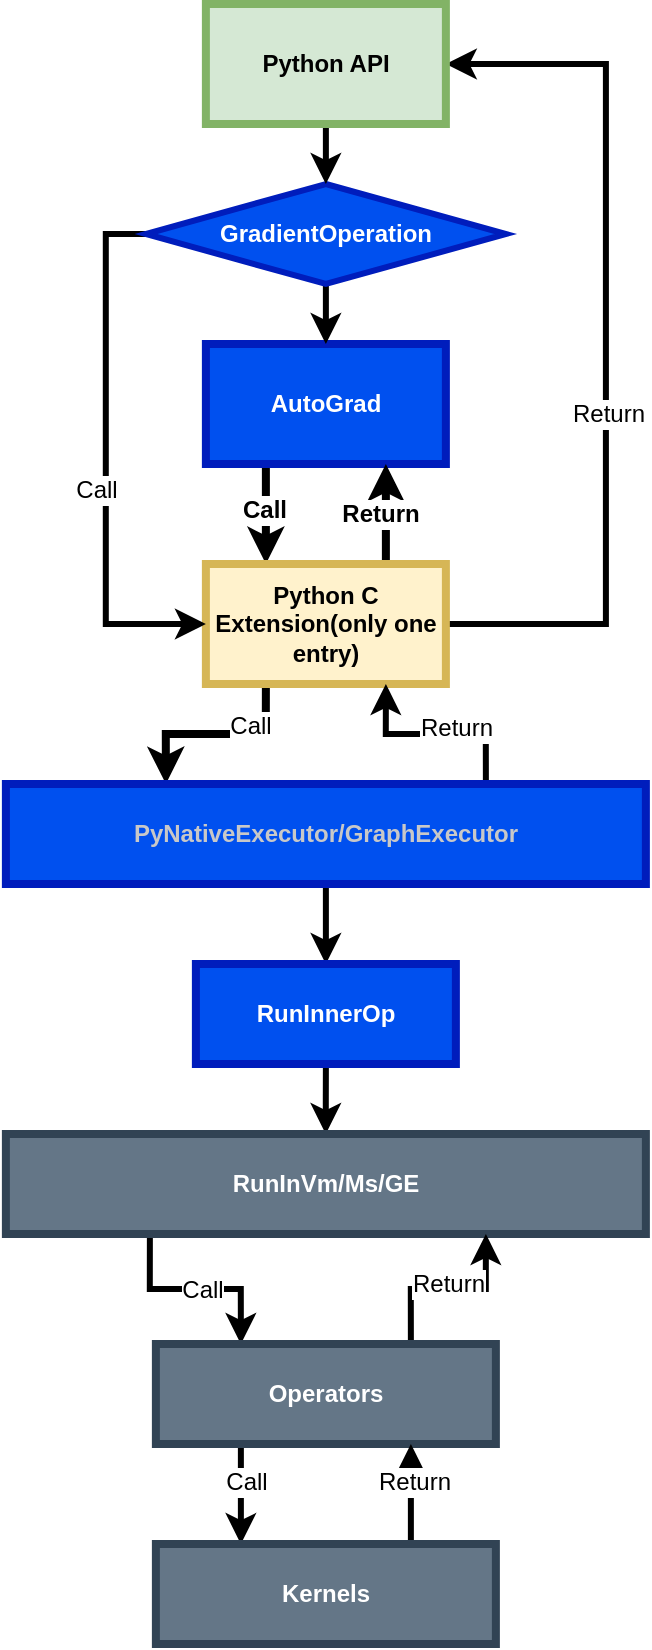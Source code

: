 <mxfile version="16.4.5" type="github">
  <diagram id="rxztjqR3LpweEYZtZRh8" name="Page-1">
    <mxGraphModel dx="366" dy="1869" grid="1" gridSize="10" guides="1" tooltips="1" connect="1" arrows="1" fold="1" page="1" pageScale="1" pageWidth="850" pageHeight="1100" math="0" shadow="0">
      <root>
        <mxCell id="0" />
        <mxCell id="1" parent="0" />
        <mxCell id="b48FbNJ8Cv-z1nVkBu73-1" style="edgeStyle=orthogonalEdgeStyle;rounded=0;orthogonalLoop=1;jettySize=auto;html=1;exitX=0.25;exitY=1;exitDx=0;exitDy=0;entryX=0.25;entryY=0;entryDx=0;entryDy=0;fontSize=12;fontStyle=1;strokeWidth=4;" edge="1" parent="1" source="b48FbNJ8Cv-z1nVkBu73-3" target="b48FbNJ8Cv-z1nVkBu73-10">
          <mxGeometry relative="1" as="geometry" />
        </mxCell>
        <mxCell id="b48FbNJ8Cv-z1nVkBu73-2" value="Call" style="edgeLabel;html=1;align=center;verticalAlign=middle;resizable=0;points=[];fontSize=12;fontStyle=1" vertex="1" connectable="0" parent="b48FbNJ8Cv-z1nVkBu73-1">
          <mxGeometry x="-0.08" y="-1" relative="1" as="geometry">
            <mxPoint as="offset" />
          </mxGeometry>
        </mxCell>
        <mxCell id="b48FbNJ8Cv-z1nVkBu73-3" value="AutoGrad" style="rounded=0;whiteSpace=wrap;html=1;fontSize=12;fontStyle=1;strokeWidth=4;fillColor=#0050ef;strokeColor=#001DBC;fontColor=#ffffff;" vertex="1" parent="1">
          <mxGeometry x="2409.94" y="130" width="120" height="60" as="geometry" />
        </mxCell>
        <mxCell id="b48FbNJ8Cv-z1nVkBu73-4" style="edgeStyle=orthogonalEdgeStyle;rounded=0;orthogonalLoop=1;jettySize=auto;html=1;exitX=0.25;exitY=1;exitDx=0;exitDy=0;fontSize=12;fontStyle=1;strokeWidth=4;entryX=0.25;entryY=0;entryDx=0;entryDy=0;" edge="1" parent="1" source="b48FbNJ8Cv-z1nVkBu73-10" target="b48FbNJ8Cv-z1nVkBu73-14">
          <mxGeometry relative="1" as="geometry" />
        </mxCell>
        <mxCell id="b48FbNJ8Cv-z1nVkBu73-5" value="Call" style="edgeLabel;html=1;align=center;verticalAlign=middle;resizable=0;points=[];fontSize=12;" vertex="1" connectable="0" parent="b48FbNJ8Cv-z1nVkBu73-4">
          <mxGeometry x="-0.34" y="-4" relative="1" as="geometry">
            <mxPoint as="offset" />
          </mxGeometry>
        </mxCell>
        <mxCell id="b48FbNJ8Cv-z1nVkBu73-6" style="edgeStyle=orthogonalEdgeStyle;rounded=0;orthogonalLoop=1;jettySize=auto;html=1;exitX=0.75;exitY=0;exitDx=0;exitDy=0;entryX=0.75;entryY=1;entryDx=0;entryDy=0;fontSize=12;fontStyle=1;strokeWidth=4;" edge="1" parent="1" source="b48FbNJ8Cv-z1nVkBu73-10" target="b48FbNJ8Cv-z1nVkBu73-3">
          <mxGeometry relative="1" as="geometry" />
        </mxCell>
        <mxCell id="b48FbNJ8Cv-z1nVkBu73-7" value="Return" style="edgeLabel;html=1;align=center;verticalAlign=middle;resizable=0;points=[];fontSize=12;fontStyle=1" vertex="1" connectable="0" parent="b48FbNJ8Cv-z1nVkBu73-6">
          <mxGeometry y="3" relative="1" as="geometry">
            <mxPoint as="offset" />
          </mxGeometry>
        </mxCell>
        <mxCell id="b48FbNJ8Cv-z1nVkBu73-8" style="edgeStyle=orthogonalEdgeStyle;rounded=0;orthogonalLoop=1;jettySize=auto;html=1;exitX=1;exitY=0.5;exitDx=0;exitDy=0;entryX=1;entryY=0.5;entryDx=0;entryDy=0;fontSize=12;strokeWidth=3;" edge="1" parent="1" source="b48FbNJ8Cv-z1nVkBu73-10" target="b48FbNJ8Cv-z1nVkBu73-20">
          <mxGeometry relative="1" as="geometry">
            <Array as="points">
              <mxPoint x="2609.94" y="270" />
              <mxPoint x="2609.94" y="-10" />
            </Array>
          </mxGeometry>
        </mxCell>
        <mxCell id="b48FbNJ8Cv-z1nVkBu73-9" value="Return" style="edgeLabel;html=1;align=center;verticalAlign=middle;resizable=0;points=[];fontSize=12;" vertex="1" connectable="0" parent="b48FbNJ8Cv-z1nVkBu73-8">
          <mxGeometry x="-0.159" y="-1" relative="1" as="geometry">
            <mxPoint as="offset" />
          </mxGeometry>
        </mxCell>
        <mxCell id="b48FbNJ8Cv-z1nVkBu73-10" value="Python C Extension(only one entry)" style="rounded=0;whiteSpace=wrap;html=1;fontSize=12;fontStyle=1;strokeWidth=4;fillColor=#fff2cc;strokeColor=#d6b656;" vertex="1" parent="1">
          <mxGeometry x="2409.94" y="240" width="120" height="60" as="geometry" />
        </mxCell>
        <mxCell id="b48FbNJ8Cv-z1nVkBu73-11" style="edgeStyle=orthogonalEdgeStyle;rounded=0;orthogonalLoop=1;jettySize=auto;html=1;exitX=0.5;exitY=1;exitDx=0;exitDy=0;entryX=0.5;entryY=0;entryDx=0;entryDy=0;fontSize=12;strokeWidth=3;" edge="1" parent="1" source="b48FbNJ8Cv-z1nVkBu73-14" target="b48FbNJ8Cv-z1nVkBu73-22">
          <mxGeometry relative="1" as="geometry" />
        </mxCell>
        <mxCell id="b48FbNJ8Cv-z1nVkBu73-12" style="edgeStyle=orthogonalEdgeStyle;rounded=0;orthogonalLoop=1;jettySize=auto;html=1;exitX=0.75;exitY=0;exitDx=0;exitDy=0;entryX=0.75;entryY=1;entryDx=0;entryDy=0;fontSize=12;strokeWidth=3;" edge="1" parent="1" source="b48FbNJ8Cv-z1nVkBu73-14" target="b48FbNJ8Cv-z1nVkBu73-10">
          <mxGeometry relative="1" as="geometry" />
        </mxCell>
        <mxCell id="b48FbNJ8Cv-z1nVkBu73-13" value="Return" style="edgeLabel;html=1;align=center;verticalAlign=middle;resizable=0;points=[];fontSize=12;" vertex="1" connectable="0" parent="b48FbNJ8Cv-z1nVkBu73-12">
          <mxGeometry x="-0.2" y="-3" relative="1" as="geometry">
            <mxPoint as="offset" />
          </mxGeometry>
        </mxCell>
        <mxCell id="b48FbNJ8Cv-z1nVkBu73-14" value="&lt;font color=&quot;#c8c8c8&quot;&gt;PyNativeExecutor/GraphExecutor&lt;/font&gt;" style="rounded=0;whiteSpace=wrap;html=1;fontSize=12;fontStyle=1;strokeWidth=4;fillColor=#0050ef;fontColor=#ffffff;strokeColor=#001DBC;" vertex="1" parent="1">
          <mxGeometry x="2309.94" y="350" width="320" height="50" as="geometry" />
        </mxCell>
        <mxCell id="b48FbNJ8Cv-z1nVkBu73-15" style="edgeStyle=orthogonalEdgeStyle;rounded=0;orthogonalLoop=1;jettySize=auto;html=1;exitX=0.5;exitY=1;exitDx=0;exitDy=0;entryX=0.5;entryY=0;entryDx=0;entryDy=0;fontSize=12;strokeWidth=3;" edge="1" parent="1" source="b48FbNJ8Cv-z1nVkBu73-18" target="b48FbNJ8Cv-z1nVkBu73-3">
          <mxGeometry relative="1" as="geometry" />
        </mxCell>
        <mxCell id="b48FbNJ8Cv-z1nVkBu73-16" style="edgeStyle=orthogonalEdgeStyle;rounded=0;orthogonalLoop=1;jettySize=auto;html=1;exitX=0;exitY=0.5;exitDx=0;exitDy=0;entryX=0;entryY=0.5;entryDx=0;entryDy=0;fontSize=12;strokeWidth=3;" edge="1" parent="1" source="b48FbNJ8Cv-z1nVkBu73-18" target="b48FbNJ8Cv-z1nVkBu73-10">
          <mxGeometry relative="1" as="geometry" />
        </mxCell>
        <mxCell id="b48FbNJ8Cv-z1nVkBu73-17" value="Call" style="edgeLabel;html=1;align=center;verticalAlign=middle;resizable=0;points=[];fontSize=12;" vertex="1" connectable="0" parent="b48FbNJ8Cv-z1nVkBu73-16">
          <mxGeometry x="0.117" y="-5" relative="1" as="geometry">
            <mxPoint as="offset" />
          </mxGeometry>
        </mxCell>
        <mxCell id="b48FbNJ8Cv-z1nVkBu73-18" value="GradientOperation" style="rhombus;whiteSpace=wrap;html=1;fontSize=12;fontStyle=1;strokeWidth=3;fillColor=#0050ef;fontColor=#ffffff;strokeColor=#001DBC;" vertex="1" parent="1">
          <mxGeometry x="2379.94" y="50" width="180" height="50" as="geometry" />
        </mxCell>
        <mxCell id="b48FbNJ8Cv-z1nVkBu73-19" style="edgeStyle=orthogonalEdgeStyle;rounded=0;orthogonalLoop=1;jettySize=auto;html=1;exitX=0.5;exitY=1;exitDx=0;exitDy=0;entryX=0.5;entryY=0;entryDx=0;entryDy=0;fontSize=12;strokeWidth=3;" edge="1" parent="1" source="b48FbNJ8Cv-z1nVkBu73-20" target="b48FbNJ8Cv-z1nVkBu73-18">
          <mxGeometry relative="1" as="geometry" />
        </mxCell>
        <mxCell id="b48FbNJ8Cv-z1nVkBu73-20" value="Python API" style="rounded=0;whiteSpace=wrap;html=1;fontSize=12;fontStyle=1;strokeWidth=4;fillColor=#d5e8d4;strokeColor=#82b366;" vertex="1" parent="1">
          <mxGeometry x="2409.94" y="-40" width="120" height="60" as="geometry" />
        </mxCell>
        <mxCell id="b48FbNJ8Cv-z1nVkBu73-21" style="edgeStyle=orthogonalEdgeStyle;rounded=0;orthogonalLoop=1;jettySize=auto;html=1;exitX=0.5;exitY=1;exitDx=0;exitDy=0;fontSize=12;strokeWidth=3;" edge="1" parent="1" source="b48FbNJ8Cv-z1nVkBu73-22" target="b48FbNJ8Cv-z1nVkBu73-25">
          <mxGeometry relative="1" as="geometry" />
        </mxCell>
        <mxCell id="b48FbNJ8Cv-z1nVkBu73-22" value="RunInnerOp" style="rounded=0;whiteSpace=wrap;html=1;fontSize=12;fontStyle=1;strokeWidth=4;fillColor=#0050ef;fontColor=#ffffff;strokeColor=#001DBC;" vertex="1" parent="1">
          <mxGeometry x="2404.94" y="440" width="130" height="50" as="geometry" />
        </mxCell>
        <mxCell id="b48FbNJ8Cv-z1nVkBu73-23" style="edgeStyle=orthogonalEdgeStyle;rounded=0;orthogonalLoop=1;jettySize=auto;html=1;exitX=0.225;exitY=0.98;exitDx=0;exitDy=0;entryX=0.25;entryY=0;entryDx=0;entryDy=0;fontSize=12;strokeWidth=3;exitPerimeter=0;" edge="1" parent="1" source="b48FbNJ8Cv-z1nVkBu73-25" target="b48FbNJ8Cv-z1nVkBu73-30">
          <mxGeometry relative="1" as="geometry" />
        </mxCell>
        <mxCell id="b48FbNJ8Cv-z1nVkBu73-24" value="Call" style="edgeLabel;html=1;align=center;verticalAlign=middle;resizable=0;points=[];fontSize=12;" vertex="1" connectable="0" parent="b48FbNJ8Cv-z1nVkBu73-23">
          <mxGeometry x="0.064" relative="1" as="geometry">
            <mxPoint as="offset" />
          </mxGeometry>
        </mxCell>
        <mxCell id="b48FbNJ8Cv-z1nVkBu73-25" value="RunInVm/Ms/GE" style="rounded=0;whiteSpace=wrap;html=1;fontSize=12;fontStyle=1;strokeWidth=4;fillColor=#647687;fontColor=#ffffff;strokeColor=#314354;" vertex="1" parent="1">
          <mxGeometry x="2309.94" y="525" width="320" height="50" as="geometry" />
        </mxCell>
        <mxCell id="b48FbNJ8Cv-z1nVkBu73-26" style="edgeStyle=orthogonalEdgeStyle;rounded=0;orthogonalLoop=1;jettySize=auto;html=1;exitX=0.25;exitY=1;exitDx=0;exitDy=0;entryX=0.25;entryY=0;entryDx=0;entryDy=0;fontSize=12;strokeWidth=3;" edge="1" parent="1" source="b48FbNJ8Cv-z1nVkBu73-30" target="b48FbNJ8Cv-z1nVkBu73-33">
          <mxGeometry relative="1" as="geometry" />
        </mxCell>
        <mxCell id="b48FbNJ8Cv-z1nVkBu73-27" value="Call" style="edgeLabel;html=1;align=center;verticalAlign=middle;resizable=0;points=[];fontSize=12;" vertex="1" connectable="0" parent="b48FbNJ8Cv-z1nVkBu73-26">
          <mxGeometry x="-0.25" y="2" relative="1" as="geometry">
            <mxPoint as="offset" />
          </mxGeometry>
        </mxCell>
        <mxCell id="b48FbNJ8Cv-z1nVkBu73-28" style="edgeStyle=orthogonalEdgeStyle;rounded=0;orthogonalLoop=1;jettySize=auto;html=1;exitX=0.75;exitY=0;exitDx=0;exitDy=0;entryX=0.75;entryY=1;entryDx=0;entryDy=0;fontSize=12;strokeWidth=3;" edge="1" parent="1" source="b48FbNJ8Cv-z1nVkBu73-30" target="b48FbNJ8Cv-z1nVkBu73-25">
          <mxGeometry relative="1" as="geometry" />
        </mxCell>
        <mxCell id="b48FbNJ8Cv-z1nVkBu73-29" value="Return" style="edgeLabel;html=1;align=center;verticalAlign=middle;resizable=0;points=[];fontSize=12;" vertex="1" connectable="0" parent="b48FbNJ8Cv-z1nVkBu73-28">
          <mxGeometry x="-0.032" y="3" relative="1" as="geometry">
            <mxPoint x="1" as="offset" />
          </mxGeometry>
        </mxCell>
        <mxCell id="b48FbNJ8Cv-z1nVkBu73-30" value="Operators" style="rounded=0;whiteSpace=wrap;html=1;fontSize=12;fontStyle=1;strokeWidth=4;fillColor=#647687;fontColor=#ffffff;strokeColor=#314354;" vertex="1" parent="1">
          <mxGeometry x="2384.94" y="630" width="170" height="50" as="geometry" />
        </mxCell>
        <mxCell id="b48FbNJ8Cv-z1nVkBu73-31" style="edgeStyle=orthogonalEdgeStyle;rounded=0;orthogonalLoop=1;jettySize=auto;html=1;exitX=0.75;exitY=0;exitDx=0;exitDy=0;entryX=0.75;entryY=1;entryDx=0;entryDy=0;fontSize=12;strokeWidth=3;" edge="1" parent="1" source="b48FbNJ8Cv-z1nVkBu73-33" target="b48FbNJ8Cv-z1nVkBu73-30">
          <mxGeometry relative="1" as="geometry" />
        </mxCell>
        <mxCell id="b48FbNJ8Cv-z1nVkBu73-32" value="Return" style="edgeLabel;html=1;align=center;verticalAlign=middle;resizable=0;points=[];fontSize=12;" vertex="1" connectable="0" parent="b48FbNJ8Cv-z1nVkBu73-31">
          <mxGeometry x="0.25" relative="1" as="geometry">
            <mxPoint x="1" as="offset" />
          </mxGeometry>
        </mxCell>
        <mxCell id="b48FbNJ8Cv-z1nVkBu73-33" value="Kernels" style="rounded=0;whiteSpace=wrap;html=1;fontSize=12;fontStyle=1;strokeWidth=4;fillColor=#647687;fontColor=#ffffff;strokeColor=#314354;" vertex="1" parent="1">
          <mxGeometry x="2384.94" y="730" width="170" height="50" as="geometry" />
        </mxCell>
      </root>
    </mxGraphModel>
  </diagram>
</mxfile>
